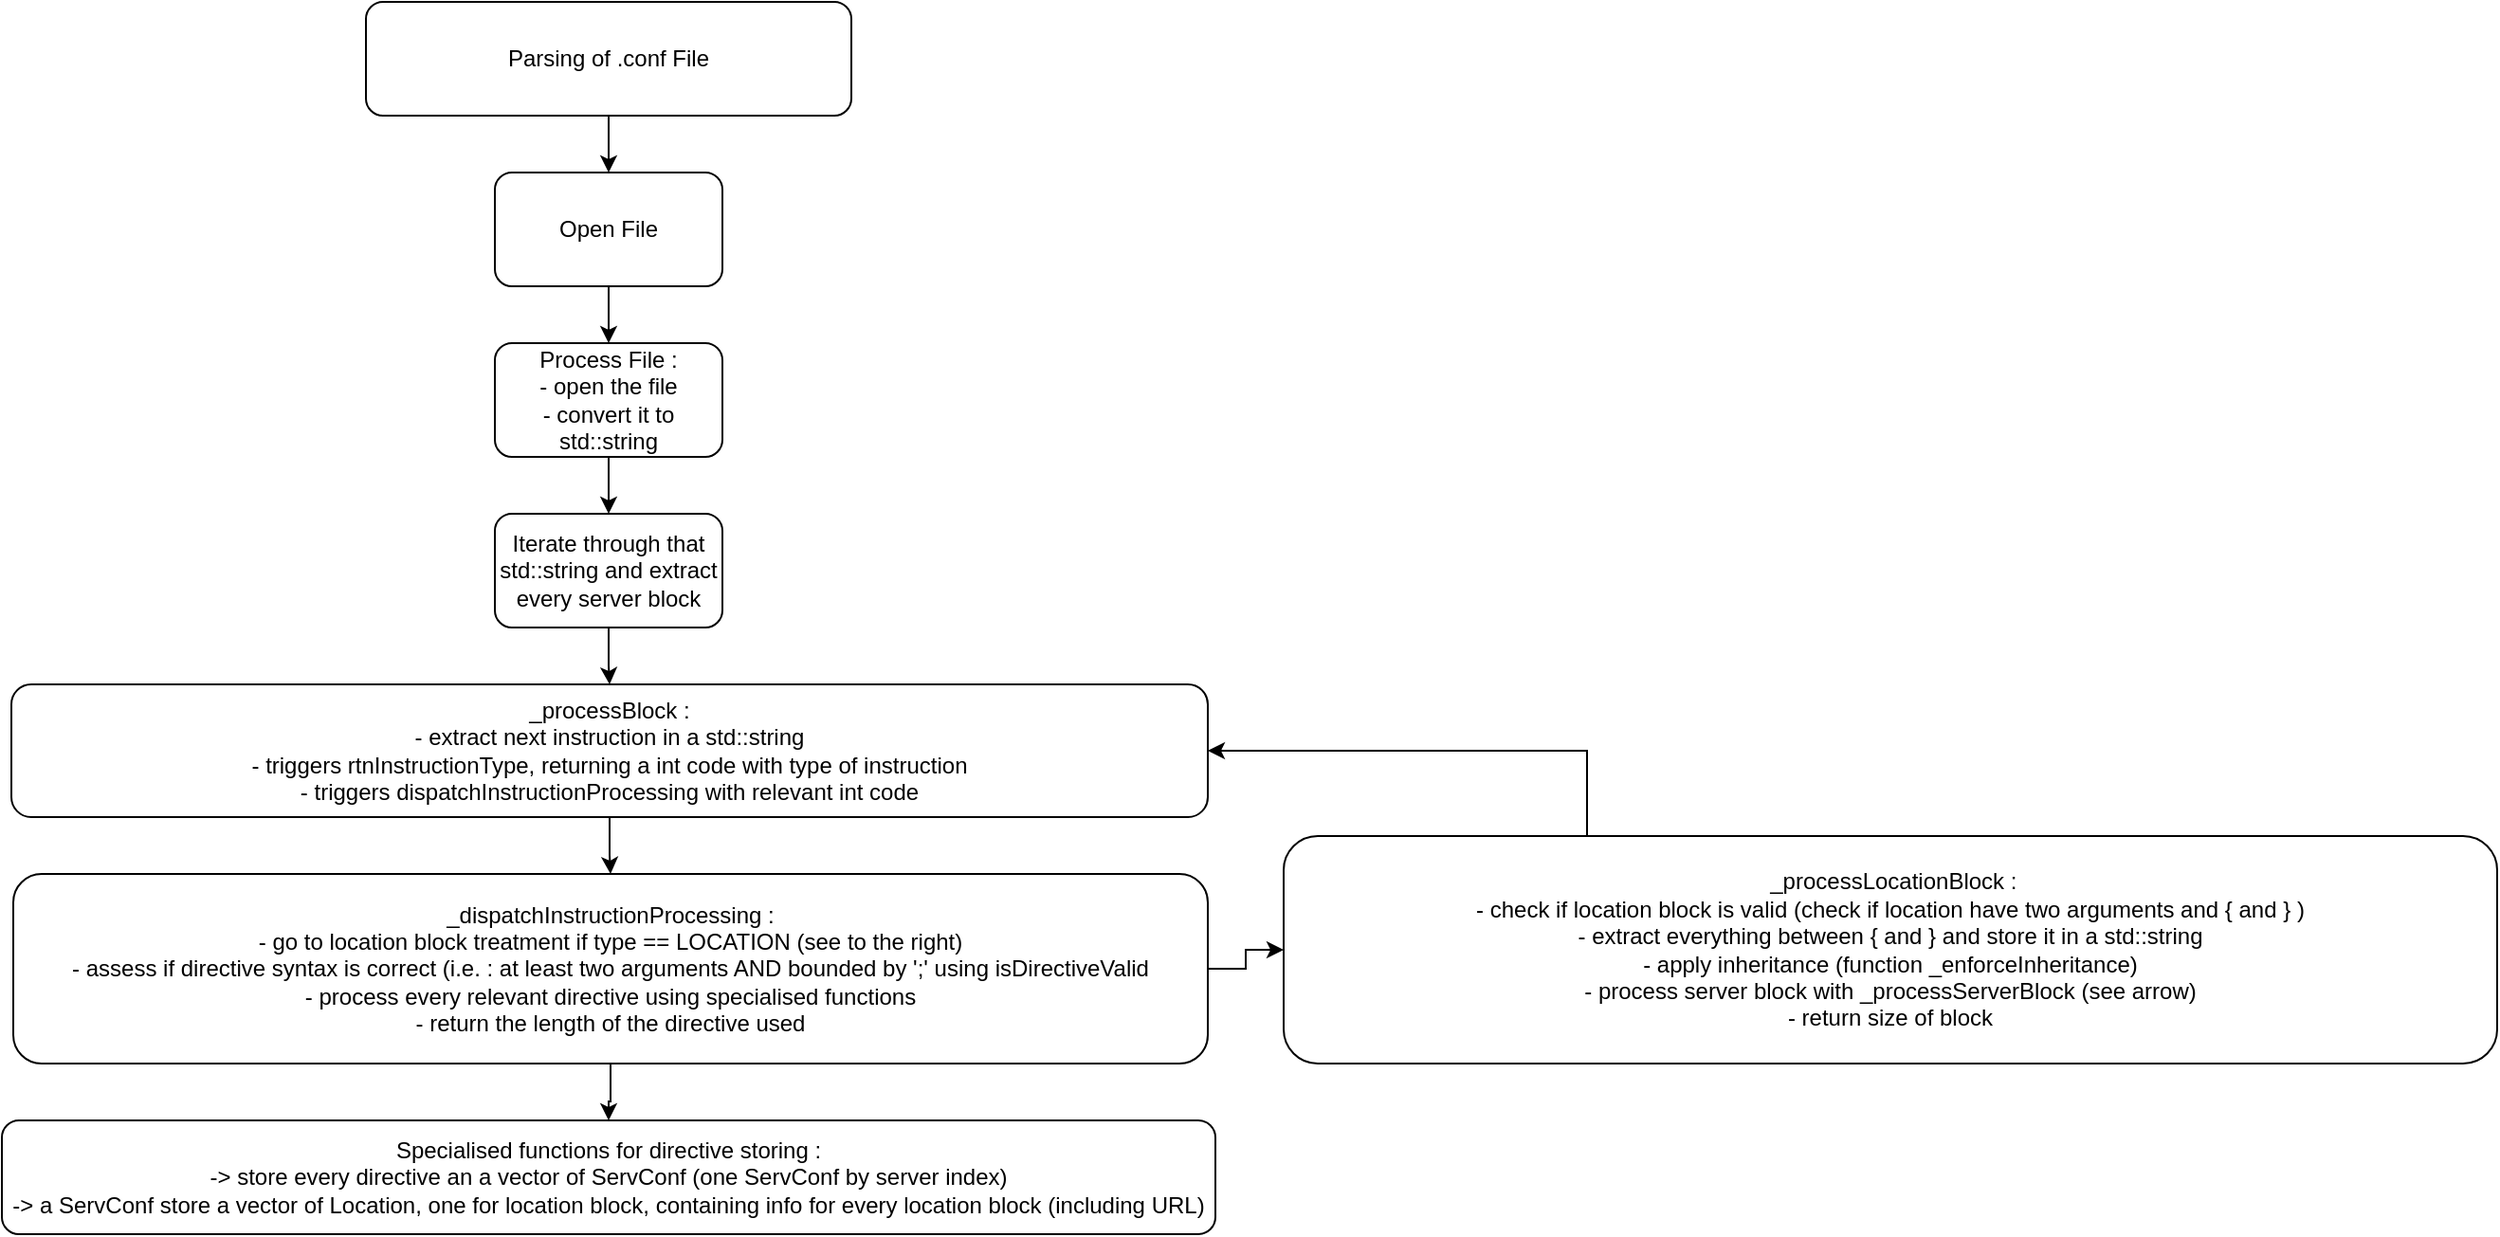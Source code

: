 <mxfile version="20.8.16" type="device"><diagram name="Page-1" id="E7tRQmtuwt0DQ4X7eWTQ"><mxGraphModel dx="954" dy="613" grid="1" gridSize="10" guides="1" tooltips="1" connect="1" arrows="1" fold="1" page="1" pageScale="1" pageWidth="827" pageHeight="1169" math="0" shadow="0"><root><mxCell id="0"/><mxCell id="1" parent="0"/><mxCell id="OeVdoK7OfKUa_PQkKGSQ-3" value="" style="edgeStyle=orthogonalEdgeStyle;rounded=0;orthogonalLoop=1;jettySize=auto;html=1;" edge="1" parent="1" source="OeVdoK7OfKUa_PQkKGSQ-1" target="OeVdoK7OfKUa_PQkKGSQ-2"><mxGeometry relative="1" as="geometry"/></mxCell><mxCell id="OeVdoK7OfKUa_PQkKGSQ-1" value="Parsing of .conf File" style="rounded=1;whiteSpace=wrap;html=1;" vertex="1" parent="1"><mxGeometry x="286" y="30" width="256" height="60" as="geometry"/></mxCell><mxCell id="OeVdoK7OfKUa_PQkKGSQ-5" value="" style="edgeStyle=orthogonalEdgeStyle;rounded=0;orthogonalLoop=1;jettySize=auto;html=1;" edge="1" parent="1" source="OeVdoK7OfKUa_PQkKGSQ-2" target="OeVdoK7OfKUa_PQkKGSQ-4"><mxGeometry relative="1" as="geometry"/></mxCell><mxCell id="OeVdoK7OfKUa_PQkKGSQ-2" value="Open File" style="whiteSpace=wrap;html=1;rounded=1;" vertex="1" parent="1"><mxGeometry x="354" y="120" width="120" height="60" as="geometry"/></mxCell><mxCell id="OeVdoK7OfKUa_PQkKGSQ-7" value="" style="edgeStyle=orthogonalEdgeStyle;rounded=0;orthogonalLoop=1;jettySize=auto;html=1;" edge="1" parent="1" source="OeVdoK7OfKUa_PQkKGSQ-4" target="OeVdoK7OfKUa_PQkKGSQ-6"><mxGeometry relative="1" as="geometry"/></mxCell><mxCell id="OeVdoK7OfKUa_PQkKGSQ-4" value="Process File :&lt;br&gt;- open the file&lt;br&gt;- convert it to std::string" style="whiteSpace=wrap;html=1;rounded=1;" vertex="1" parent="1"><mxGeometry x="354" y="210" width="120" height="60" as="geometry"/></mxCell><mxCell id="OeVdoK7OfKUa_PQkKGSQ-9" value="" style="edgeStyle=orthogonalEdgeStyle;rounded=0;orthogonalLoop=1;jettySize=auto;html=1;" edge="1" parent="1" source="OeVdoK7OfKUa_PQkKGSQ-6" target="OeVdoK7OfKUa_PQkKGSQ-8"><mxGeometry relative="1" as="geometry"/></mxCell><mxCell id="OeVdoK7OfKUa_PQkKGSQ-6" value="Iterate through that std::string and extract every server block" style="whiteSpace=wrap;html=1;rounded=1;" vertex="1" parent="1"><mxGeometry x="354" y="300" width="120" height="60" as="geometry"/></mxCell><mxCell id="OeVdoK7OfKUa_PQkKGSQ-11" value="" style="edgeStyle=orthogonalEdgeStyle;rounded=0;orthogonalLoop=1;jettySize=auto;html=1;" edge="1" parent="1" source="OeVdoK7OfKUa_PQkKGSQ-8" target="OeVdoK7OfKUa_PQkKGSQ-10"><mxGeometry relative="1" as="geometry"/></mxCell><mxCell id="OeVdoK7OfKUa_PQkKGSQ-8" value="_processBlock :&lt;br&gt;- extract next instruction in a std::string&lt;br&gt;- triggers rtnInstructionType, returning a int code with type of instruction&lt;br&gt;- triggers dispatchInstructionProcessing with relevant int code" style="whiteSpace=wrap;html=1;rounded=1;" vertex="1" parent="1"><mxGeometry x="99" y="390" width="631" height="70" as="geometry"/></mxCell><mxCell id="OeVdoK7OfKUa_PQkKGSQ-19" value="" style="edgeStyle=orthogonalEdgeStyle;rounded=0;orthogonalLoop=1;jettySize=auto;html=1;" edge="1" parent="1" source="OeVdoK7OfKUa_PQkKGSQ-10" target="OeVdoK7OfKUa_PQkKGSQ-18"><mxGeometry relative="1" as="geometry"/></mxCell><mxCell id="OeVdoK7OfKUa_PQkKGSQ-22" value="" style="edgeStyle=orthogonalEdgeStyle;rounded=0;orthogonalLoop=1;jettySize=auto;html=1;" edge="1" parent="1" source="OeVdoK7OfKUa_PQkKGSQ-10" target="OeVdoK7OfKUa_PQkKGSQ-21"><mxGeometry relative="1" as="geometry"/></mxCell><mxCell id="OeVdoK7OfKUa_PQkKGSQ-10" value="_dispatchInstructionProcessing :&lt;br&gt;- go to location block treatment if type == LOCATION (see to the right)&lt;br&gt;- assess if directive syntax is correct (i.e. : at least two arguments AND bounded by ';' using isDirectiveValid&lt;br&gt;- process every relevant directive using specialised functions&lt;br&gt;- return the length of the directive used" style="whiteSpace=wrap;html=1;rounded=1;" vertex="1" parent="1"><mxGeometry x="100" y="490" width="630" height="100" as="geometry"/></mxCell><mxCell id="OeVdoK7OfKUa_PQkKGSQ-18" value="Specialised functions for directive storing :&lt;br&gt;-&amp;gt; store every directive an a vector of ServConf (one ServConf by server index)&lt;br&gt;-&amp;gt; a ServConf store a vector of Location, one for location block, containing info for every location block (including URL)" style="whiteSpace=wrap;html=1;rounded=1;verticalAlign=middle;" vertex="1" parent="1"><mxGeometry x="94" y="620" width="640" height="60" as="geometry"/></mxCell><mxCell id="OeVdoK7OfKUa_PQkKGSQ-23" style="edgeStyle=orthogonalEdgeStyle;rounded=0;orthogonalLoop=1;jettySize=auto;html=1;exitX=0.25;exitY=0;exitDx=0;exitDy=0;entryX=1;entryY=0.5;entryDx=0;entryDy=0;" edge="1" parent="1" source="OeVdoK7OfKUa_PQkKGSQ-21" target="OeVdoK7OfKUa_PQkKGSQ-8"><mxGeometry relative="1" as="geometry"/></mxCell><mxCell id="OeVdoK7OfKUa_PQkKGSQ-21" value="&amp;nbsp;_processLocationBlock :&lt;br&gt;- check if location block is valid (check if location have two arguments and { and } )&lt;br&gt;- extract everything between { and } and store it in a std::string&lt;br&gt;- apply inheritance (function _enforceInheritance)&lt;br&gt;- process server block with _processServerBlock (see arrow)&lt;br&gt;- return size of block" style="whiteSpace=wrap;html=1;rounded=1;" vertex="1" parent="1"><mxGeometry x="770" y="470" width="640" height="120" as="geometry"/></mxCell></root></mxGraphModel></diagram></mxfile>